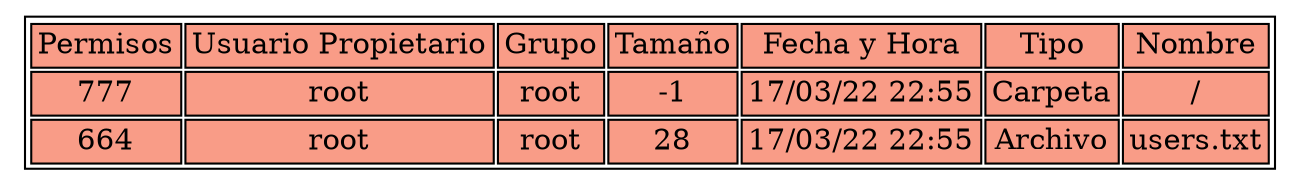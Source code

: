 digraph d{
i_3[ shape=plaintext label=<
<table>
<tr>
<td bgcolor="#f99c87">Permisos</td>
<td bgcolor="#f99c87">Usuario Propietario</td>
<td bgcolor="#f99c87">Grupo</td>
<td bgcolor="#f99c87">Tamaño</td>
<td bgcolor="#f99c87">Fecha y Hora</td>
<td bgcolor="#f99c87">Tipo</td>
<td bgcolor="#f99c87">Nombre</td>
</tr>
<tr>
<td bgcolor="#f99c87">777</td>
<td bgcolor="#f99c87">root</td>
<td bgcolor="#f99c87">root</td>
<td bgcolor="#f99c87">-1</td>
<td bgcolor="#f99c87">17/03/22 22:55</td>
<td bgcolor="#f99c87">Carpeta</td>
<td bgcolor="#f99c87">/</td>
</tr>
<tr>
<td bgcolor="#f99c87">664</td>
<td bgcolor="#f99c87">root</td>
<td bgcolor="#f99c87">root</td>
<td bgcolor="#f99c87">28</td>
<td bgcolor="#f99c87">17/03/22 22:55</td>
<td bgcolor="#f99c87">Archivo</td>
<td bgcolor="#f99c87">users.txt</td>
</tr>
</table>
>];
}
